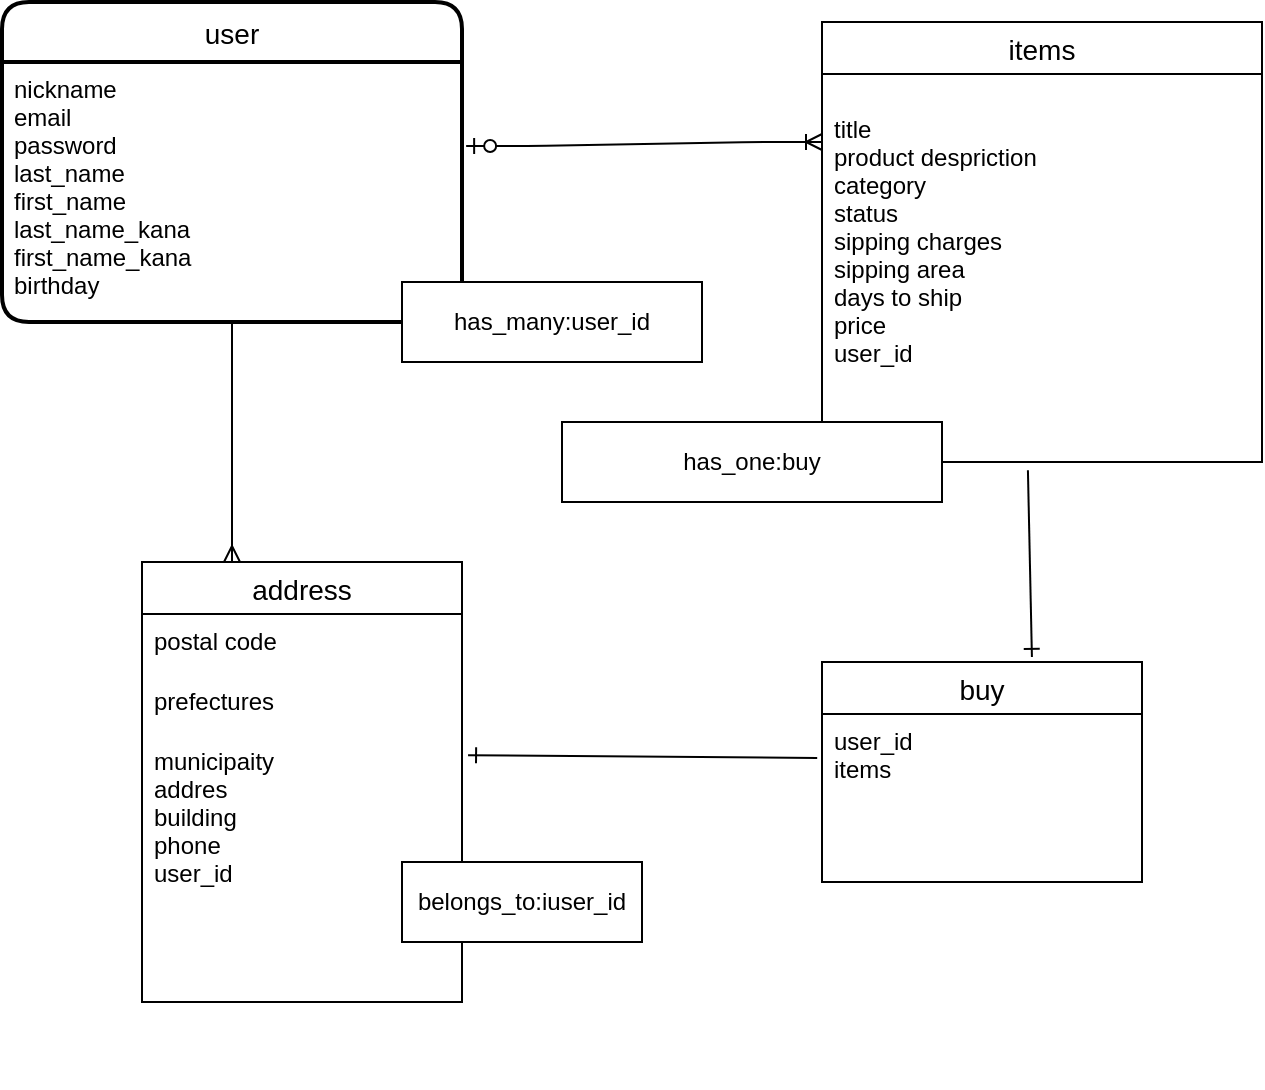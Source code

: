 <mxfile>
    <diagram id="SReV6itQCHlXgbYZpDp_" name="ページ1">
        <mxGraphModel dx="856" dy="619" grid="1" gridSize="10" guides="1" tooltips="1" connect="1" arrows="1" fold="1" page="0" pageScale="1" pageWidth="827" pageHeight="1169" background="none" math="0" shadow="0">
            <root>
                <mxCell id="0"/>
                <mxCell id="1" parent="0"/>
                <mxCell id="113" value="user" style="swimlane;childLayout=stackLayout;horizontal=1;startSize=30;horizontalStack=0;rounded=1;fontSize=14;fontStyle=0;strokeWidth=2;resizeParent=0;resizeLast=1;shadow=0;dashed=0;align=center;" parent="1" vertex="1">
                    <mxGeometry x="60" y="40" width="230" height="160" as="geometry"/>
                </mxCell>
                <mxCell id="114" value="nickname&#10;email&#10;password&#10;last_name&#10;first_name&#10;last_name_kana&#10;first_name_kana&#10;birthday&#10;" style="align=left;strokeColor=none;fillColor=none;spacingLeft=4;fontSize=12;verticalAlign=top;resizable=0;rotatable=0;part=1;" parent="113" vertex="1">
                    <mxGeometry y="30" width="230" height="130" as="geometry"/>
                </mxCell>
                <mxCell id="135" value="items" style="swimlane;fontStyle=0;childLayout=stackLayout;horizontal=1;startSize=26;horizontalStack=0;resizeParent=1;resizeParentMax=0;resizeLast=0;collapsible=1;marginBottom=0;align=center;fontSize=14;" parent="1" vertex="1">
                    <mxGeometry x="470" y="50" width="220" height="220" as="geometry"/>
                </mxCell>
                <mxCell id="137" value="&#10;title&#10;product despriction&#10;category&#10;status&#10;sipping charges&#10;sipping area&#10;days to ship&#10;price&#10;user_id" style="text;strokeColor=none;fillColor=none;spacingLeft=4;spacingRight=4;overflow=hidden;rotatable=0;points=[[0,0.5],[1,0.5]];portConstraint=eastwest;fontSize=12;" parent="135" vertex="1">
                    <mxGeometry y="26" width="220" height="194" as="geometry"/>
                </mxCell>
                <mxCell id="143" value="address" style="swimlane;fontStyle=0;childLayout=stackLayout;horizontal=1;startSize=26;horizontalStack=0;resizeParent=1;resizeParentMax=0;resizeLast=0;collapsible=1;marginBottom=0;align=center;fontSize=14;" parent="1" vertex="1">
                    <mxGeometry x="130" y="320" width="160" height="220" as="geometry"/>
                </mxCell>
                <mxCell id="144" value="postal code" style="text;strokeColor=none;fillColor=none;spacingLeft=4;spacingRight=4;overflow=hidden;rotatable=0;points=[[0,0.5],[1,0.5]];portConstraint=eastwest;fontSize=12;" parent="143" vertex="1">
                    <mxGeometry y="26" width="160" height="30" as="geometry"/>
                </mxCell>
                <mxCell id="145" value="prefectures" style="text;strokeColor=none;fillColor=none;spacingLeft=4;spacingRight=4;overflow=hidden;rotatable=0;points=[[0,0.5],[1,0.5]];portConstraint=eastwest;fontSize=12;" parent="143" vertex="1">
                    <mxGeometry y="56" width="160" height="164" as="geometry"/>
                </mxCell>
                <mxCell id="186" value="" style="endArrow=none;html=1;rounded=0;startArrow=ERmany;startFill=0;" parent="1" target="114" edge="1">
                    <mxGeometry relative="1" as="geometry">
                        <mxPoint x="175" y="320" as="sourcePoint"/>
                        <mxPoint x="370" y="264.5" as="targetPoint"/>
                        <Array as="points">
                            <mxPoint x="175" y="300"/>
                            <mxPoint x="175" y="320"/>
                        </Array>
                    </mxGeometry>
                </mxCell>
                <mxCell id="188" value="" style="endArrow=none;html=1;rounded=0;entryX=0.468;entryY=1.021;entryDx=0;entryDy=0;entryPerimeter=0;startArrow=ERone;startFill=0;exitX=0.656;exitY=-0.023;exitDx=0;exitDy=0;exitPerimeter=0;" parent="1" source="220" target="137" edge="1">
                    <mxGeometry relative="1" as="geometry">
                        <mxPoint x="573" y="360" as="sourcePoint"/>
                        <mxPoint x="606.2" y="359.31" as="targetPoint"/>
                    </mxGeometry>
                </mxCell>
                <mxCell id="220" value="buy" style="swimlane;fontStyle=0;childLayout=stackLayout;horizontal=1;startSize=26;horizontalStack=0;resizeParent=1;resizeParentMax=0;resizeLast=0;collapsible=1;marginBottom=0;align=center;fontSize=14;" parent="1" vertex="1">
                    <mxGeometry x="470" y="370" width="160" height="110" as="geometry"/>
                </mxCell>
                <mxCell id="222" value="user_id&#10;items" style="text;strokeColor=none;fillColor=none;spacingLeft=4;spacingRight=4;overflow=hidden;rotatable=0;points=[[0,0.5],[1,0.5]];portConstraint=eastwest;fontSize=12;" parent="220" vertex="1">
                    <mxGeometry y="26" width="160" height="84" as="geometry"/>
                </mxCell>
                <mxCell id="235" value="" style="line;strokeWidth=1;rotatable=0;dashed=0;labelPosition=right;align=left;verticalAlign=middle;spacingTop=0;spacingLeft=6;points=[];portConstraint=eastwest;strokeColor=none;" parent="1" vertex="1">
                    <mxGeometry x="290" y="400" width="180" height="10" as="geometry"/>
                </mxCell>
                <mxCell id="237" value="" style="endArrow=none;html=1;rounded=0;exitX=1.019;exitY=0.061;exitDx=0;exitDy=0;exitPerimeter=0;startArrow=ERone;startFill=0;entryX=-0.015;entryY=0.733;entryDx=0;entryDy=0;entryPerimeter=0;" parent="1" source="146" edge="1">
                    <mxGeometry relative="1" as="geometry">
                        <mxPoint x="290" y="300" as="sourcePoint"/>
                        <mxPoint x="467.6" y="417.99" as="targetPoint"/>
                        <Array as="points"/>
                    </mxGeometry>
                </mxCell>
                <mxCell id="238" value="" style="edgeStyle=none;rounded=0;orthogonalLoop=1;jettySize=auto;html=1;startArrow=ERone;startFill=0;endArrow=none;" parent="1" target="235" edge="1">
                    <mxGeometry relative="1" as="geometry">
                        <mxPoint x="470" y="408.176" as="sourcePoint"/>
                    </mxGeometry>
                </mxCell>
                <mxCell id="146" value="municipaity&#10;addres&#10;building&#10;phone&#10;user_id&#10;" style="text;strokeColor=none;fillColor=none;spacingLeft=4;spacingRight=4;overflow=hidden;rotatable=0;points=[[0,0.5],[1,0.5]];portConstraint=eastwest;fontSize=12;" parent="1" vertex="1">
                    <mxGeometry x="130" y="406" width="160" height="174" as="geometry"/>
                </mxCell>
                <mxCell id="242" value="has_one:buy" style="whiteSpace=wrap;html=1;align=center;" parent="1" vertex="1">
                    <mxGeometry x="340" y="250" width="190" height="40" as="geometry"/>
                </mxCell>
                <mxCell id="245" style="edgeStyle=none;rounded=0;orthogonalLoop=1;jettySize=auto;html=1;exitX=0;exitY=0.5;exitDx=0;exitDy=0;startArrow=ERmany;startFill=0;endArrow=none;" parent="1" source="242" target="242" edge="1">
                    <mxGeometry relative="1" as="geometry"/>
                </mxCell>
                <mxCell id="246" value="belongs_to:iuser_id" style="whiteSpace=wrap;html=1;align=center;" parent="1" vertex="1">
                    <mxGeometry x="260" y="470" width="120" height="40" as="geometry"/>
                </mxCell>
                <mxCell id="247" value="has_many:user_id" style="whiteSpace=wrap;html=1;align=center;" parent="1" vertex="1">
                    <mxGeometry x="260" y="180" width="150" height="40" as="geometry"/>
                </mxCell>
                <mxCell id="248" value="" style="edgeStyle=entityRelationEdgeStyle;fontSize=12;html=1;endArrow=ERoneToMany;startArrow=ERzeroToOne;exitX=1.009;exitY=0.323;exitDx=0;exitDy=0;exitPerimeter=0;" edge="1" parent="1" source="114">
                    <mxGeometry width="100" height="100" relative="1" as="geometry">
                        <mxPoint x="370" y="210" as="sourcePoint"/>
                        <mxPoint x="470" y="110" as="targetPoint"/>
                    </mxGeometry>
                </mxCell>
            </root>
        </mxGraphModel>
    </diagram>
</mxfile>